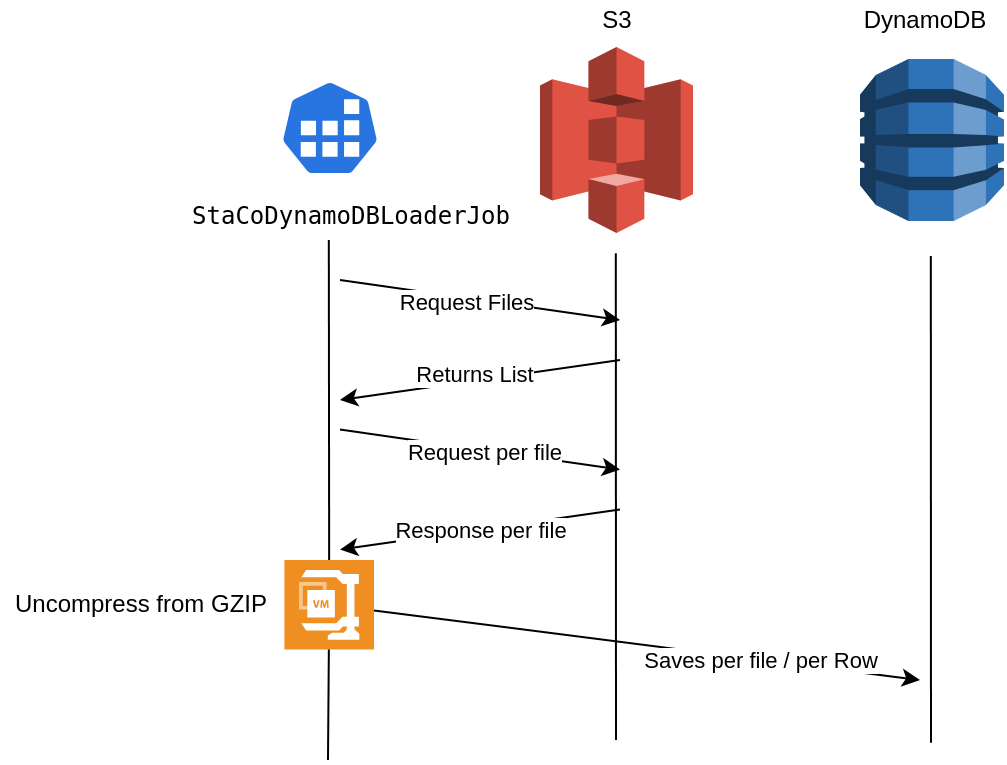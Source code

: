 <mxfile version="15.8.7" type="device"><diagram id="ClhppSgGM6i86vTmw0MU" name="Page-1"><mxGraphModel dx="1301" dy="967" grid="1" gridSize="10" guides="1" tooltips="1" connect="1" arrows="1" fold="1" page="1" pageScale="1" pageWidth="827" pageHeight="1169" math="0" shadow="0"><root><mxCell id="0"/><mxCell id="1" parent="0"/><mxCell id="qZQJGE7We-93FJWsdYU8-3" value="" style="sketch=0;html=1;dashed=0;whitespace=wrap;fillColor=#2875E2;strokeColor=#ffffff;points=[[0.005,0.63,0],[0.1,0.2,0],[0.9,0.2,0],[0.5,0,0],[0.995,0.63,0],[0.72,0.99,0],[0.5,1,0],[0.28,0.99,0]];shape=mxgraph.kubernetes.icon;prIcon=job" vertex="1" parent="1"><mxGeometry x="160" y="50" width="50" height="48" as="geometry"/></mxCell><mxCell id="qZQJGE7We-93FJWsdYU8-8" value="&lt;pre style=&quot;font-family: &amp;quot;jetbrains mono&amp;quot;, monospace;&quot;&gt;StaCoDynamoDBLoaderJob&lt;/pre&gt;" style="text;html=1;align=center;verticalAlign=middle;resizable=0;points=[];autosize=1;strokeColor=none;fillColor=none;fontColor=default;labelBorderColor=none;labelBackgroundColor=none;" vertex="1" parent="1"><mxGeometry x="110" y="98" width="170" height="40" as="geometry"/></mxCell><mxCell id="qZQJGE7We-93FJWsdYU8-24" value="" style="outlineConnect=0;dashed=0;verticalLabelPosition=bottom;verticalAlign=top;align=center;html=1;shape=mxgraph.aws3.dynamo_db;fillColor=#2E73B8;gradientColor=none;rounded=0;labelBackgroundColor=none;labelBorderColor=none;fontColor=default;strokeColor=default;" vertex="1" parent="1"><mxGeometry x="450" y="39.5" width="72" height="81" as="geometry"/></mxCell><mxCell id="qZQJGE7We-93FJWsdYU8-25" value="" style="endArrow=none;html=1;rounded=0;fontColor=default;startArrow=none;" edge="1" parent="1" source="qZQJGE7We-93FJWsdYU8-34"><mxGeometry width="50" height="50" relative="1" as="geometry"><mxPoint x="184" y="390" as="sourcePoint"/><mxPoint x="184.41" y="130.0" as="targetPoint"/></mxGeometry></mxCell><mxCell id="qZQJGE7We-93FJWsdYU8-26" value="" style="outlineConnect=0;dashed=0;verticalLabelPosition=bottom;verticalAlign=top;align=center;html=1;shape=mxgraph.aws3.s3;fillColor=#E05243;gradientColor=none;rounded=0;labelBackgroundColor=none;labelBorderColor=none;fontColor=default;strokeColor=default;" vertex="1" parent="1"><mxGeometry x="290" y="33.5" width="76.5" height="93" as="geometry"/></mxCell><mxCell id="qZQJGE7We-93FJWsdYU8-27" value="" style="endArrow=none;html=1;rounded=0;fontColor=default;" edge="1" parent="1"><mxGeometry width="50" height="50" relative="1" as="geometry"><mxPoint x="328" y="380" as="sourcePoint"/><mxPoint x="327.91" y="136.6" as="targetPoint"/></mxGeometry></mxCell><mxCell id="qZQJGE7We-93FJWsdYU8-28" value="" style="endArrow=classic;html=1;rounded=0;fontColor=default;" edge="1" parent="1"><mxGeometry width="50" height="50" relative="1" as="geometry"><mxPoint x="190" y="150" as="sourcePoint"/><mxPoint x="330" y="170" as="targetPoint"/></mxGeometry></mxCell><mxCell id="qZQJGE7We-93FJWsdYU8-30" value="Request Files" style="edgeLabel;html=1;align=center;verticalAlign=middle;resizable=0;points=[];fontColor=default;" vertex="1" connectable="0" parent="qZQJGE7We-93FJWsdYU8-28"><mxGeometry x="-0.099" y="-2" relative="1" as="geometry"><mxPoint as="offset"/></mxGeometry></mxCell><mxCell id="qZQJGE7We-93FJWsdYU8-31" value="" style="endArrow=classic;html=1;rounded=0;fontColor=default;" edge="1" parent="1"><mxGeometry width="50" height="50" relative="1" as="geometry"><mxPoint x="330" y="190" as="sourcePoint"/><mxPoint x="190" y="210" as="targetPoint"/></mxGeometry></mxCell><mxCell id="qZQJGE7We-93FJWsdYU8-32" value="Returns List" style="edgeLabel;html=1;align=center;verticalAlign=middle;resizable=0;points=[];fontColor=default;" vertex="1" connectable="0" parent="qZQJGE7We-93FJWsdYU8-31"><mxGeometry x="0.031" y="-4" relative="1" as="geometry"><mxPoint as="offset"/></mxGeometry></mxCell><mxCell id="qZQJGE7We-93FJWsdYU8-33" value="" style="endArrow=classic;html=1;rounded=0;fontColor=default;" edge="1" parent="1"><mxGeometry width="50" height="50" relative="1" as="geometry"><mxPoint x="190" y="224.8" as="sourcePoint"/><mxPoint x="330" y="244.8" as="targetPoint"/></mxGeometry></mxCell><mxCell id="qZQJGE7We-93FJWsdYU8-36" value="Request per file" style="edgeLabel;html=1;align=center;verticalAlign=middle;resizable=0;points=[];fontColor=default;" vertex="1" connectable="0" parent="qZQJGE7We-93FJWsdYU8-33"><mxGeometry x="0.03" y="-1" relative="1" as="geometry"><mxPoint as="offset"/></mxGeometry></mxCell><mxCell id="qZQJGE7We-93FJWsdYU8-39" value="Response per file" style="endArrow=classic;html=1;rounded=0;fontColor=default;" edge="1" parent="1"><mxGeometry width="50" height="50" relative="1" as="geometry"><mxPoint x="330" y="264.8" as="sourcePoint"/><mxPoint x="190" y="284.8" as="targetPoint"/></mxGeometry></mxCell><mxCell id="qZQJGE7We-93FJWsdYU8-34" value="" style="shadow=0;dashed=0;html=1;strokeColor=none;fillColor=#EF8F21;labelPosition=center;verticalLabelPosition=bottom;verticalAlign=top;align=center;outlineConnect=0;shape=mxgraph.veeam.2d.veeamzip;rounded=0;labelBackgroundColor=none;labelBorderColor=none;fontColor=default;" vertex="1" parent="1"><mxGeometry x="162.2" y="290" width="44.8" height="44.8" as="geometry"/></mxCell><mxCell id="qZQJGE7We-93FJWsdYU8-40" value="" style="endArrow=none;html=1;rounded=0;fontColor=default;" edge="1" parent="1" target="qZQJGE7We-93FJWsdYU8-34"><mxGeometry width="50" height="50" relative="1" as="geometry"><mxPoint x="184" y="390" as="sourcePoint"/><mxPoint x="184.41" y="130" as="targetPoint"/></mxGeometry></mxCell><mxCell id="qZQJGE7We-93FJWsdYU8-41" value="" style="endArrow=none;html=1;rounded=0;fontColor=default;" edge="1" parent="1"><mxGeometry width="50" height="50" relative="1" as="geometry"><mxPoint x="485.5" y="381.4" as="sourcePoint"/><mxPoint x="485.41" y="138.0" as="targetPoint"/></mxGeometry></mxCell><mxCell id="qZQJGE7We-93FJWsdYU8-42" value="Uncompress from GZIP" style="text;html=1;align=center;verticalAlign=middle;resizable=0;points=[];autosize=1;strokeColor=none;fillColor=none;fontColor=default;" vertex="1" parent="1"><mxGeometry x="20" y="302.4" width="140" height="20" as="geometry"/></mxCell><mxCell id="qZQJGE7We-93FJWsdYU8-44" value="" style="endArrow=classic;html=1;rounded=0;fontColor=default;" edge="1" parent="1" source="qZQJGE7We-93FJWsdYU8-34"><mxGeometry width="50" height="50" relative="1" as="geometry"><mxPoint x="310" y="470" as="sourcePoint"/><mxPoint x="480" y="350" as="targetPoint"/></mxGeometry></mxCell><mxCell id="qZQJGE7We-93FJWsdYU8-46" value="Saves per file / per Row" style="edgeLabel;html=1;align=center;verticalAlign=middle;resizable=0;points=[];fontColor=default;" vertex="1" connectable="0" parent="qZQJGE7We-93FJWsdYU8-44"><mxGeometry x="0.14" y="4" relative="1" as="geometry"><mxPoint x="37" y="9" as="offset"/></mxGeometry></mxCell><mxCell id="qZQJGE7We-93FJWsdYU8-48" value="DynamoDB" style="text;html=1;align=center;verticalAlign=middle;resizable=0;points=[];autosize=1;strokeColor=none;fillColor=none;fontColor=default;" vertex="1" parent="1"><mxGeometry x="442" y="10" width="80" height="20" as="geometry"/></mxCell><mxCell id="qZQJGE7We-93FJWsdYU8-49" value="S3" style="text;html=1;align=center;verticalAlign=middle;resizable=0;points=[];autosize=1;strokeColor=none;fillColor=none;fontColor=default;" vertex="1" parent="1"><mxGeometry x="313.25" y="10" width="30" height="20" as="geometry"/></mxCell></root></mxGraphModel></diagram></mxfile>